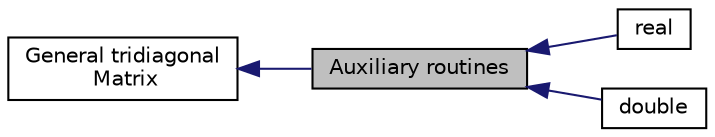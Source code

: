 digraph "Auxiliary routines"
{
  edge [fontname="Helvetica",fontsize="10",labelfontname="Helvetica",labelfontsize="10"];
  node [fontname="Helvetica",fontsize="10",shape=record];
  rankdir=LR;
  Node0 [label="Auxiliary routines",height=0.2,width=0.4,color="black", fillcolor="grey75", style="filled" fontcolor="black"];
  Node1 [label="General tridiagonal\l Matrix",height=0.2,width=0.4,color="black", fillcolor="white", style="filled",URL="$group___g_t.html"];
  Node3 [label="real",height=0.2,width=0.4,color="black", fillcolor="white", style="filled",URL="$group__real_g_tauxiliary.html"];
  Node2 [label="double",height=0.2,width=0.4,color="black", fillcolor="white", style="filled",URL="$group__double_g_tauxiliary.html"];
  Node1->Node0 [shape=plaintext, color="midnightblue", dir="back", style="solid"];
  Node0->Node2 [shape=plaintext, color="midnightblue", dir="back", style="solid"];
  Node0->Node3 [shape=plaintext, color="midnightblue", dir="back", style="solid"];
}
